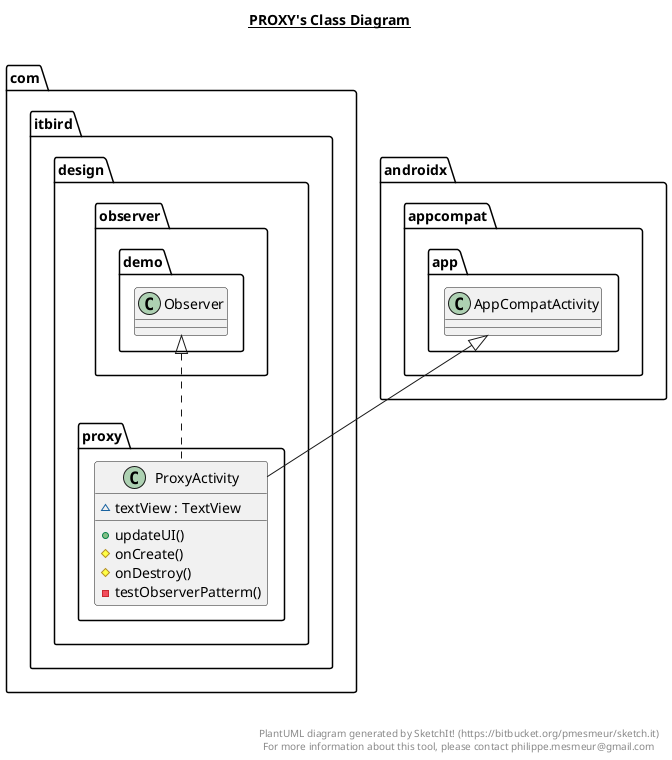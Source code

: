 @startuml

title __PROXY's Class Diagram__\n

  namespace com.itbird.design {
    namespace proxy {
      class com.itbird.design.proxy.ProxyActivity {
          ~ textView : TextView
          + updateUI()
          # onCreate()
          # onDestroy()
          - testObserverPatterm()
      }
    }
  }
  

  com.itbird.design.proxy.ProxyActivity .up.|> com.itbird.design.observer.demo.Observer
  com.itbird.design.proxy.ProxyActivity -up-|> androidx.appcompat.app.AppCompatActivity


right footer


PlantUML diagram generated by SketchIt! (https://bitbucket.org/pmesmeur/sketch.it)
For more information about this tool, please contact philippe.mesmeur@gmail.com
endfooter

@enduml
